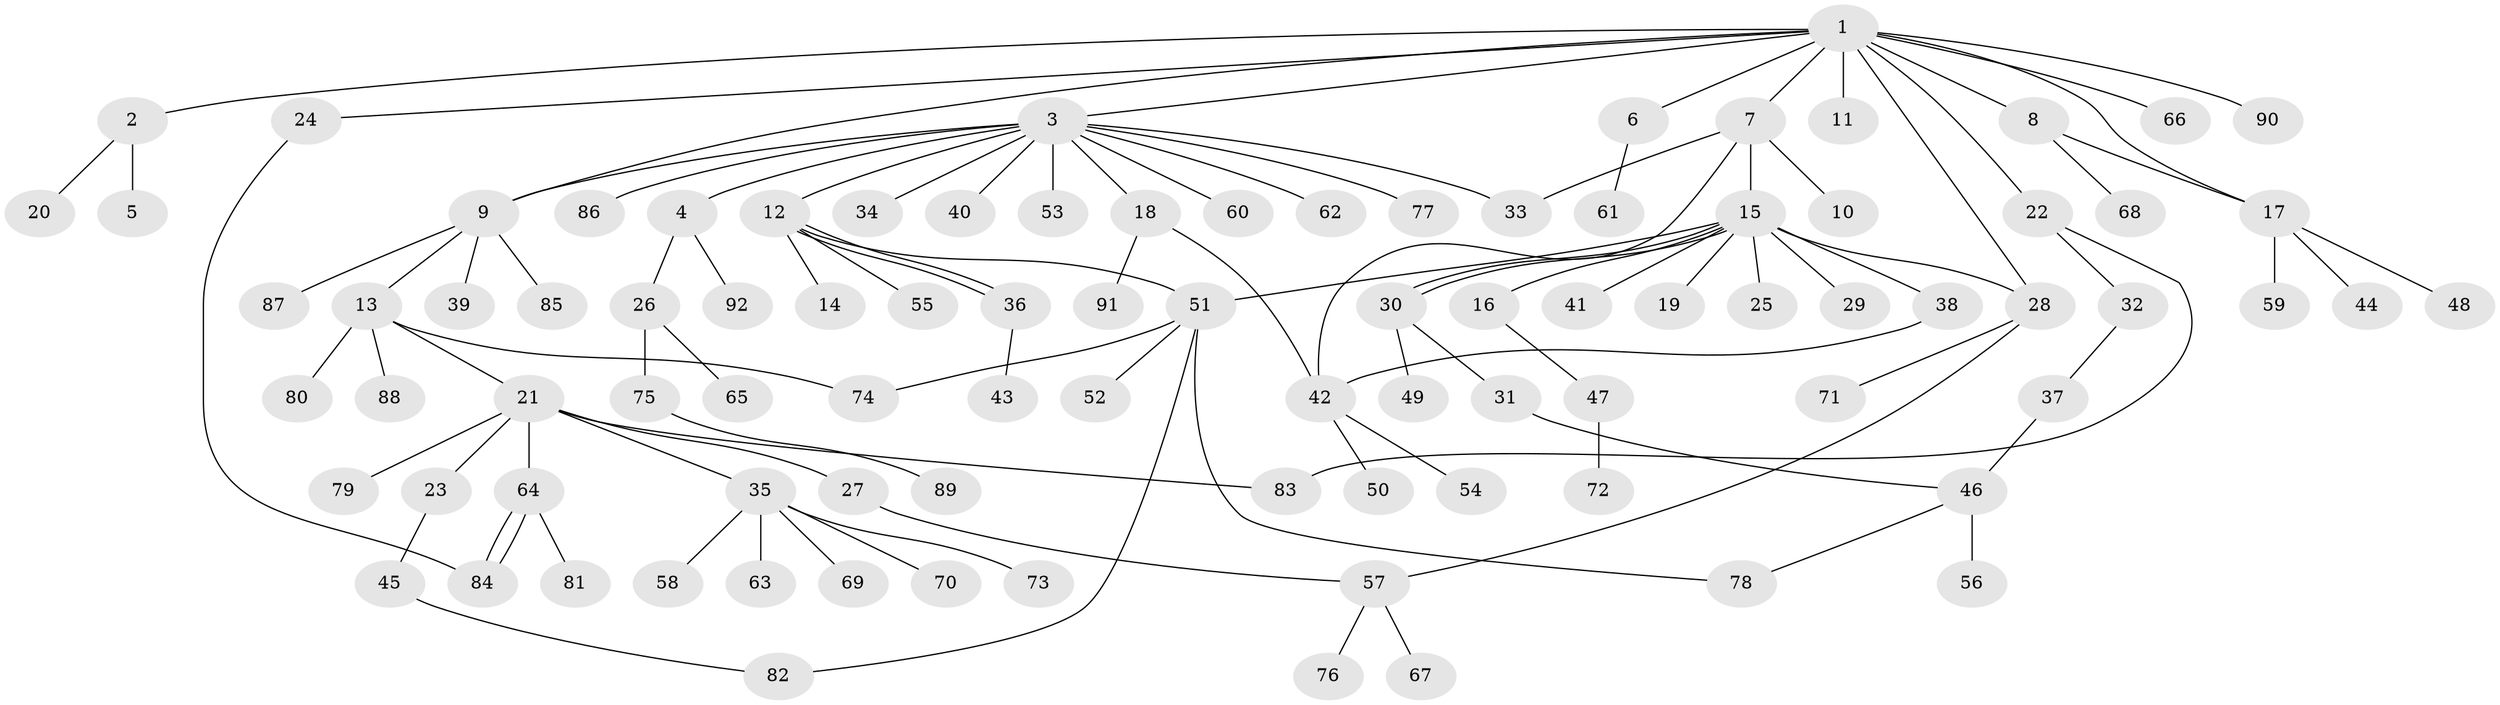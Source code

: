 // Generated by graph-tools (version 1.1) at 2025/01/03/09/25 03:01:50]
// undirected, 92 vertices, 108 edges
graph export_dot {
graph [start="1"]
  node [color=gray90,style=filled];
  1;
  2;
  3;
  4;
  5;
  6;
  7;
  8;
  9;
  10;
  11;
  12;
  13;
  14;
  15;
  16;
  17;
  18;
  19;
  20;
  21;
  22;
  23;
  24;
  25;
  26;
  27;
  28;
  29;
  30;
  31;
  32;
  33;
  34;
  35;
  36;
  37;
  38;
  39;
  40;
  41;
  42;
  43;
  44;
  45;
  46;
  47;
  48;
  49;
  50;
  51;
  52;
  53;
  54;
  55;
  56;
  57;
  58;
  59;
  60;
  61;
  62;
  63;
  64;
  65;
  66;
  67;
  68;
  69;
  70;
  71;
  72;
  73;
  74;
  75;
  76;
  77;
  78;
  79;
  80;
  81;
  82;
  83;
  84;
  85;
  86;
  87;
  88;
  89;
  90;
  91;
  92;
  1 -- 2;
  1 -- 3;
  1 -- 6;
  1 -- 7;
  1 -- 8;
  1 -- 9;
  1 -- 11;
  1 -- 17;
  1 -- 22;
  1 -- 24;
  1 -- 28;
  1 -- 66;
  1 -- 90;
  2 -- 5;
  2 -- 20;
  3 -- 4;
  3 -- 9;
  3 -- 12;
  3 -- 18;
  3 -- 33;
  3 -- 34;
  3 -- 40;
  3 -- 53;
  3 -- 60;
  3 -- 62;
  3 -- 77;
  3 -- 86;
  4 -- 26;
  4 -- 92;
  6 -- 61;
  7 -- 10;
  7 -- 15;
  7 -- 33;
  7 -- 42;
  8 -- 17;
  8 -- 68;
  9 -- 13;
  9 -- 39;
  9 -- 85;
  9 -- 87;
  12 -- 14;
  12 -- 36;
  12 -- 36;
  12 -- 51;
  12 -- 55;
  13 -- 21;
  13 -- 74;
  13 -- 80;
  13 -- 88;
  15 -- 16;
  15 -- 19;
  15 -- 25;
  15 -- 28;
  15 -- 29;
  15 -- 30;
  15 -- 30;
  15 -- 38;
  15 -- 41;
  15 -- 51;
  16 -- 47;
  17 -- 44;
  17 -- 48;
  17 -- 59;
  18 -- 42;
  18 -- 91;
  21 -- 23;
  21 -- 27;
  21 -- 35;
  21 -- 64;
  21 -- 79;
  21 -- 83;
  22 -- 32;
  22 -- 83;
  23 -- 45;
  24 -- 84;
  26 -- 65;
  26 -- 75;
  27 -- 57;
  28 -- 57;
  28 -- 71;
  30 -- 31;
  30 -- 49;
  31 -- 46;
  32 -- 37;
  35 -- 58;
  35 -- 63;
  35 -- 69;
  35 -- 70;
  35 -- 73;
  36 -- 43;
  37 -- 46;
  38 -- 42;
  42 -- 50;
  42 -- 54;
  45 -- 82;
  46 -- 56;
  46 -- 78;
  47 -- 72;
  51 -- 52;
  51 -- 74;
  51 -- 78;
  51 -- 82;
  57 -- 67;
  57 -- 76;
  64 -- 81;
  64 -- 84;
  64 -- 84;
  75 -- 89;
}
